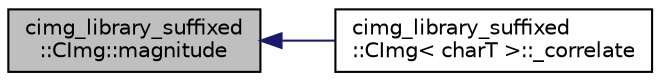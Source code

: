 digraph "cimg_library_suffixed::CImg::magnitude"
{
  edge [fontname="Helvetica",fontsize="10",labelfontname="Helvetica",labelfontsize="10"];
  node [fontname="Helvetica",fontsize="10",shape=record];
  rankdir="LR";
  Node2471 [label="cimg_library_suffixed\l::CImg::magnitude",height=0.2,width=0.4,color="black", fillcolor="grey75", style="filled", fontcolor="black"];
  Node2471 -> Node2472 [dir="back",color="midnightblue",fontsize="10",style="solid",fontname="Helvetica"];
  Node2472 [label="cimg_library_suffixed\l::CImg\< charT \>::_correlate",height=0.2,width=0.4,color="black", fillcolor="white", style="filled",URL="$structcimg__library__suffixed_1_1_c_img.html#aed98b23130078df5ad69b199d88bb261",tooltip="Correlate image by a kernel . "];
}
